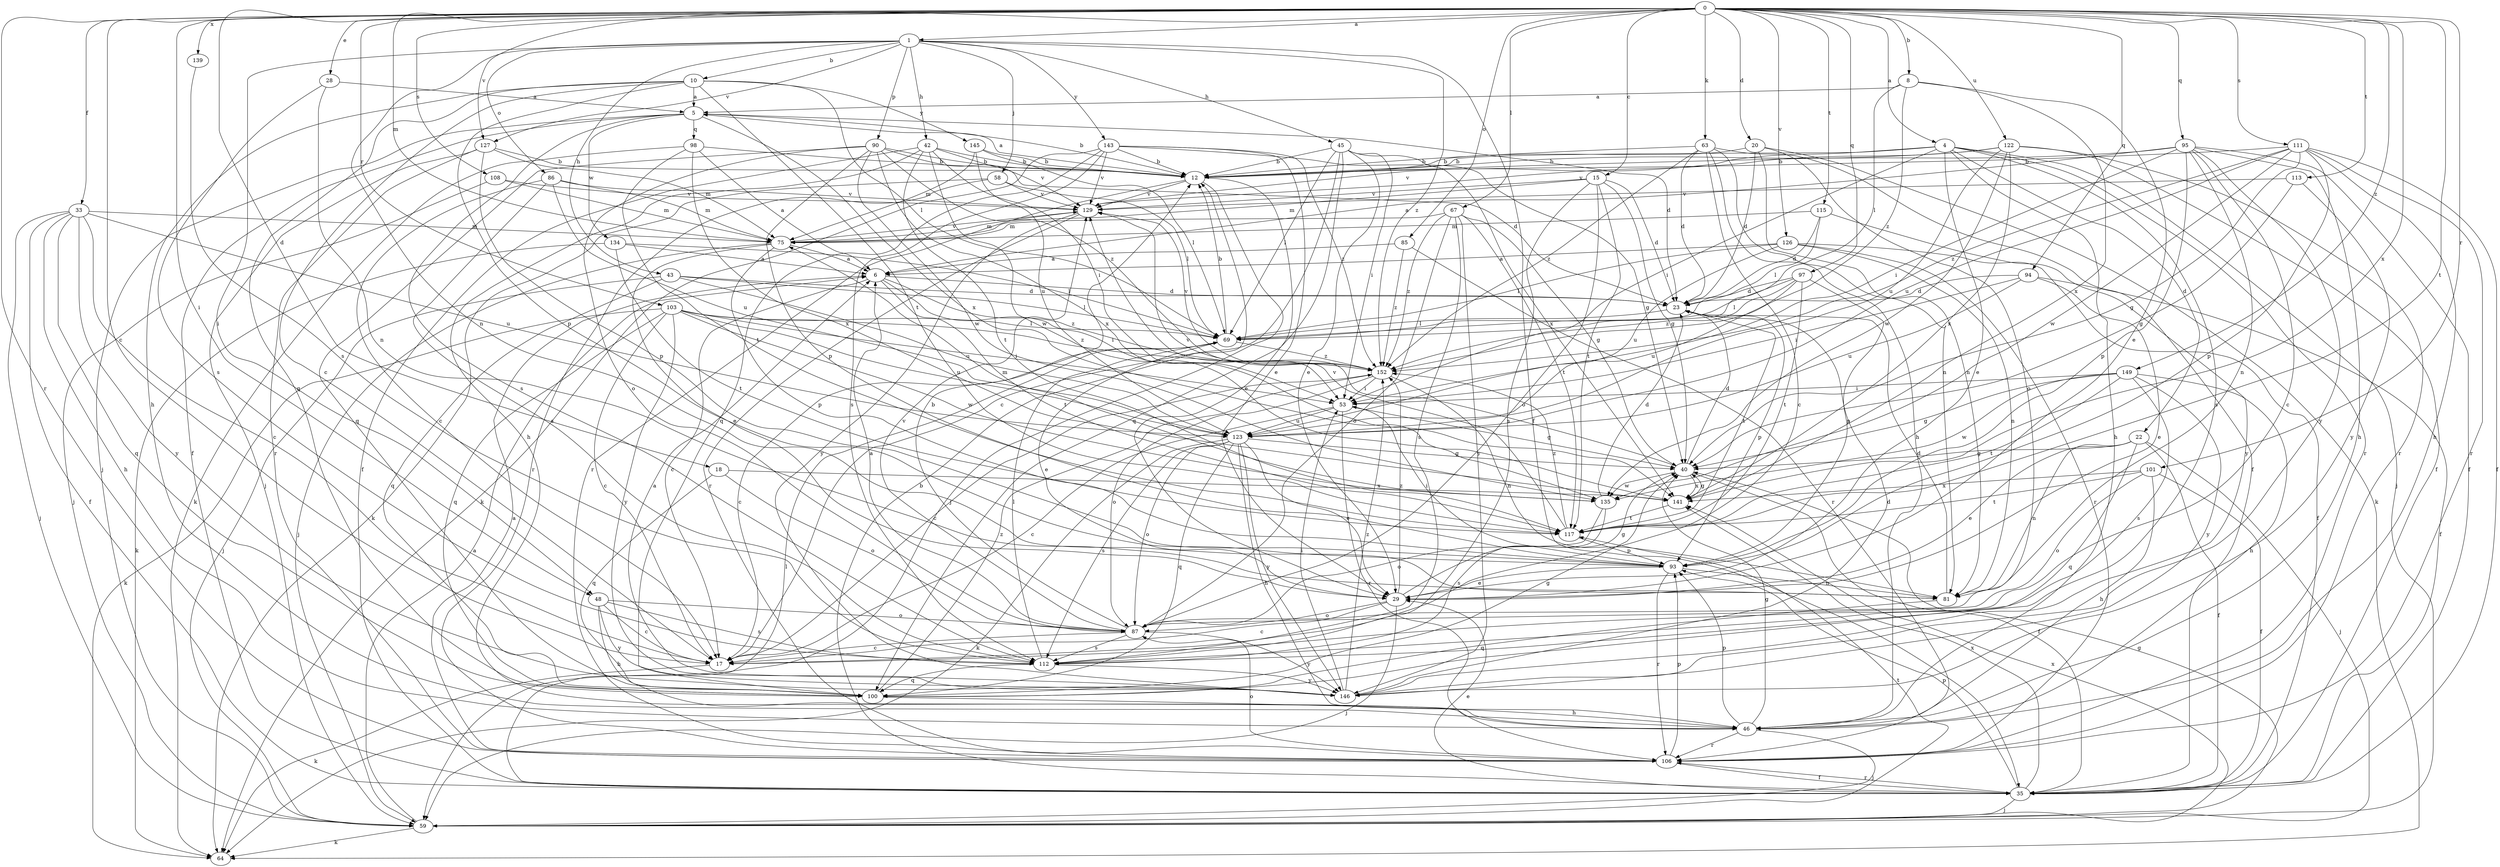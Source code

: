 strict digraph  {
0;
1;
4;
5;
6;
8;
10;
12;
15;
17;
18;
20;
22;
23;
28;
29;
33;
35;
40;
42;
43;
45;
46;
48;
53;
58;
59;
63;
64;
67;
69;
75;
81;
85;
86;
87;
90;
93;
94;
95;
97;
98;
100;
101;
103;
106;
108;
111;
112;
113;
115;
117;
122;
123;
126;
127;
129;
134;
135;
139;
141;
143;
145;
146;
149;
152;
0 -> 1  [label=a];
0 -> 4  [label=a];
0 -> 8  [label=b];
0 -> 15  [label=c];
0 -> 17  [label=c];
0 -> 18  [label=d];
0 -> 20  [label=d];
0 -> 28  [label=e];
0 -> 33  [label=f];
0 -> 48  [label=i];
0 -> 63  [label=k];
0 -> 67  [label=l];
0 -> 75  [label=m];
0 -> 85  [label=o];
0 -> 94  [label=q];
0 -> 95  [label=q];
0 -> 97  [label=q];
0 -> 101  [label=r];
0 -> 103  [label=r];
0 -> 106  [label=r];
0 -> 108  [label=s];
0 -> 111  [label=s];
0 -> 113  [label=t];
0 -> 115  [label=t];
0 -> 117  [label=t];
0 -> 122  [label=u];
0 -> 126  [label=v];
0 -> 127  [label=v];
0 -> 139  [label=x];
0 -> 141  [label=x];
0 -> 149  [label=z];
1 -> 10  [label=b];
1 -> 35  [label=f];
1 -> 42  [label=h];
1 -> 43  [label=h];
1 -> 45  [label=h];
1 -> 48  [label=i];
1 -> 58  [label=j];
1 -> 81  [label=n];
1 -> 86  [label=o];
1 -> 90  [label=p];
1 -> 127  [label=v];
1 -> 143  [label=y];
1 -> 152  [label=z];
4 -> 12  [label=b];
4 -> 22  [label=d];
4 -> 29  [label=e];
4 -> 46  [label=h];
4 -> 53  [label=i];
4 -> 59  [label=j];
4 -> 106  [label=r];
4 -> 112  [label=s];
4 -> 129  [label=v];
5 -> 12  [label=b];
5 -> 23  [label=d];
5 -> 35  [label=f];
5 -> 59  [label=j];
5 -> 98  [label=q];
5 -> 112  [label=s];
5 -> 134  [label=w];
5 -> 141  [label=x];
6 -> 17  [label=c];
6 -> 23  [label=d];
6 -> 53  [label=i];
6 -> 117  [label=t];
6 -> 152  [label=z];
8 -> 5  [label=a];
8 -> 29  [label=e];
8 -> 69  [label=l];
8 -> 141  [label=x];
8 -> 152  [label=z];
10 -> 5  [label=a];
10 -> 17  [label=c];
10 -> 46  [label=h];
10 -> 69  [label=l];
10 -> 93  [label=p];
10 -> 100  [label=q];
10 -> 117  [label=t];
10 -> 145  [label=y];
12 -> 5  [label=a];
12 -> 29  [label=e];
12 -> 59  [label=j];
12 -> 106  [label=r];
12 -> 129  [label=v];
15 -> 23  [label=d];
15 -> 40  [label=g];
15 -> 75  [label=m];
15 -> 87  [label=o];
15 -> 112  [label=s];
15 -> 117  [label=t];
15 -> 129  [label=v];
17 -> 64  [label=k];
18 -> 87  [label=o];
18 -> 100  [label=q];
18 -> 141  [label=x];
20 -> 12  [label=b];
20 -> 23  [label=d];
20 -> 64  [label=k];
20 -> 81  [label=n];
20 -> 87  [label=o];
22 -> 29  [label=e];
22 -> 35  [label=f];
22 -> 40  [label=g];
22 -> 59  [label=j];
22 -> 81  [label=n];
22 -> 100  [label=q];
23 -> 69  [label=l];
23 -> 93  [label=p];
23 -> 117  [label=t];
28 -> 5  [label=a];
28 -> 81  [label=n];
28 -> 112  [label=s];
29 -> 17  [label=c];
29 -> 40  [label=g];
29 -> 59  [label=j];
29 -> 87  [label=o];
29 -> 152  [label=z];
33 -> 17  [label=c];
33 -> 35  [label=f];
33 -> 46  [label=h];
33 -> 59  [label=j];
33 -> 75  [label=m];
33 -> 100  [label=q];
33 -> 123  [label=u];
33 -> 146  [label=y];
35 -> 12  [label=b];
35 -> 29  [label=e];
35 -> 59  [label=j];
35 -> 69  [label=l];
35 -> 93  [label=p];
35 -> 106  [label=r];
35 -> 141  [label=x];
40 -> 23  [label=d];
40 -> 35  [label=f];
40 -> 129  [label=v];
40 -> 135  [label=w];
40 -> 141  [label=x];
42 -> 12  [label=b];
42 -> 35  [label=f];
42 -> 46  [label=h];
42 -> 53  [label=i];
42 -> 117  [label=t];
42 -> 129  [label=v];
42 -> 135  [label=w];
43 -> 23  [label=d];
43 -> 59  [label=j];
43 -> 69  [label=l];
43 -> 100  [label=q];
43 -> 123  [label=u];
45 -> 12  [label=b];
45 -> 17  [label=c];
45 -> 29  [label=e];
45 -> 53  [label=i];
45 -> 69  [label=l];
45 -> 100  [label=q];
45 -> 141  [label=x];
46 -> 40  [label=g];
46 -> 59  [label=j];
46 -> 93  [label=p];
46 -> 106  [label=r];
48 -> 17  [label=c];
48 -> 46  [label=h];
48 -> 87  [label=o];
48 -> 112  [label=s];
48 -> 146  [label=y];
53 -> 17  [label=c];
53 -> 40  [label=g];
53 -> 106  [label=r];
53 -> 123  [label=u];
58 -> 64  [label=k];
58 -> 69  [label=l];
58 -> 106  [label=r];
58 -> 129  [label=v];
59 -> 6  [label=a];
59 -> 40  [label=g];
59 -> 64  [label=k];
59 -> 117  [label=t];
59 -> 141  [label=x];
63 -> 12  [label=b];
63 -> 17  [label=c];
63 -> 23  [label=d];
63 -> 35  [label=f];
63 -> 46  [label=h];
63 -> 81  [label=n];
63 -> 152  [label=z];
67 -> 40  [label=g];
67 -> 75  [label=m];
67 -> 87  [label=o];
67 -> 112  [label=s];
67 -> 117  [label=t];
67 -> 146  [label=y];
67 -> 152  [label=z];
69 -> 12  [label=b];
69 -> 17  [label=c];
69 -> 29  [label=e];
69 -> 152  [label=z];
75 -> 6  [label=a];
75 -> 29  [label=e];
75 -> 59  [label=j];
75 -> 93  [label=p];
75 -> 129  [label=v];
81 -> 23  [label=d];
81 -> 100  [label=q];
85 -> 6  [label=a];
85 -> 106  [label=r];
85 -> 152  [label=z];
86 -> 17  [label=c];
86 -> 75  [label=m];
86 -> 112  [label=s];
86 -> 123  [label=u];
86 -> 129  [label=v];
87 -> 6  [label=a];
87 -> 12  [label=b];
87 -> 17  [label=c];
87 -> 112  [label=s];
87 -> 129  [label=v];
87 -> 146  [label=y];
90 -> 12  [label=b];
90 -> 23  [label=d];
90 -> 87  [label=o];
90 -> 93  [label=p];
90 -> 100  [label=q];
90 -> 135  [label=w];
90 -> 141  [label=x];
90 -> 152  [label=z];
93 -> 29  [label=e];
93 -> 53  [label=i];
93 -> 81  [label=n];
93 -> 106  [label=r];
94 -> 23  [label=d];
94 -> 29  [label=e];
94 -> 35  [label=f];
94 -> 53  [label=i];
94 -> 123  [label=u];
95 -> 6  [label=a];
95 -> 12  [label=b];
95 -> 17  [label=c];
95 -> 35  [label=f];
95 -> 46  [label=h];
95 -> 53  [label=i];
95 -> 81  [label=n];
95 -> 93  [label=p];
95 -> 146  [label=y];
97 -> 23  [label=d];
97 -> 69  [label=l];
97 -> 93  [label=p];
97 -> 117  [label=t];
97 -> 123  [label=u];
97 -> 152  [label=z];
98 -> 6  [label=a];
98 -> 12  [label=b];
98 -> 64  [label=k];
98 -> 117  [label=t];
98 -> 141  [label=x];
100 -> 40  [label=g];
100 -> 46  [label=h];
100 -> 152  [label=z];
101 -> 35  [label=f];
101 -> 46  [label=h];
101 -> 87  [label=o];
101 -> 117  [label=t];
101 -> 141  [label=x];
103 -> 17  [label=c];
103 -> 53  [label=i];
103 -> 64  [label=k];
103 -> 69  [label=l];
103 -> 100  [label=q];
103 -> 123  [label=u];
103 -> 135  [label=w];
103 -> 146  [label=y];
103 -> 152  [label=z];
106 -> 6  [label=a];
106 -> 35  [label=f];
106 -> 87  [label=o];
106 -> 93  [label=p];
108 -> 59  [label=j];
108 -> 75  [label=m];
108 -> 129  [label=v];
111 -> 12  [label=b];
111 -> 35  [label=f];
111 -> 40  [label=g];
111 -> 46  [label=h];
111 -> 93  [label=p];
111 -> 106  [label=r];
111 -> 123  [label=u];
111 -> 135  [label=w];
111 -> 152  [label=z];
112 -> 69  [label=l];
112 -> 100  [label=q];
112 -> 146  [label=y];
113 -> 40  [label=g];
113 -> 129  [label=v];
113 -> 146  [label=y];
115 -> 23  [label=d];
115 -> 69  [label=l];
115 -> 75  [label=m];
115 -> 146  [label=y];
117 -> 93  [label=p];
117 -> 129  [label=v];
117 -> 152  [label=z];
122 -> 12  [label=b];
122 -> 35  [label=f];
122 -> 106  [label=r];
122 -> 123  [label=u];
122 -> 129  [label=v];
122 -> 135  [label=w];
122 -> 141  [label=x];
123 -> 29  [label=e];
123 -> 40  [label=g];
123 -> 46  [label=h];
123 -> 64  [label=k];
123 -> 87  [label=o];
123 -> 100  [label=q];
123 -> 112  [label=s];
123 -> 146  [label=y];
126 -> 6  [label=a];
126 -> 35  [label=f];
126 -> 69  [label=l];
126 -> 81  [label=n];
126 -> 106  [label=r];
126 -> 123  [label=u];
127 -> 12  [label=b];
127 -> 59  [label=j];
127 -> 75  [label=m];
127 -> 93  [label=p];
127 -> 106  [label=r];
129 -> 75  [label=m];
129 -> 106  [label=r];
129 -> 146  [label=y];
134 -> 6  [label=a];
134 -> 64  [label=k];
134 -> 69  [label=l];
134 -> 117  [label=t];
135 -> 23  [label=d];
135 -> 75  [label=m];
135 -> 87  [label=o];
135 -> 112  [label=s];
139 -> 112  [label=s];
141 -> 40  [label=g];
141 -> 117  [label=t];
143 -> 12  [label=b];
143 -> 29  [label=e];
143 -> 40  [label=g];
143 -> 64  [label=k];
143 -> 100  [label=q];
143 -> 112  [label=s];
143 -> 129  [label=v];
143 -> 152  [label=z];
145 -> 12  [label=b];
145 -> 69  [label=l];
145 -> 75  [label=m];
145 -> 123  [label=u];
146 -> 6  [label=a];
146 -> 23  [label=d];
146 -> 53  [label=i];
146 -> 152  [label=z];
149 -> 40  [label=g];
149 -> 46  [label=h];
149 -> 53  [label=i];
149 -> 112  [label=s];
149 -> 117  [label=t];
149 -> 135  [label=w];
149 -> 146  [label=y];
152 -> 17  [label=c];
152 -> 53  [label=i];
152 -> 81  [label=n];
152 -> 87  [label=o];
152 -> 129  [label=v];
}
